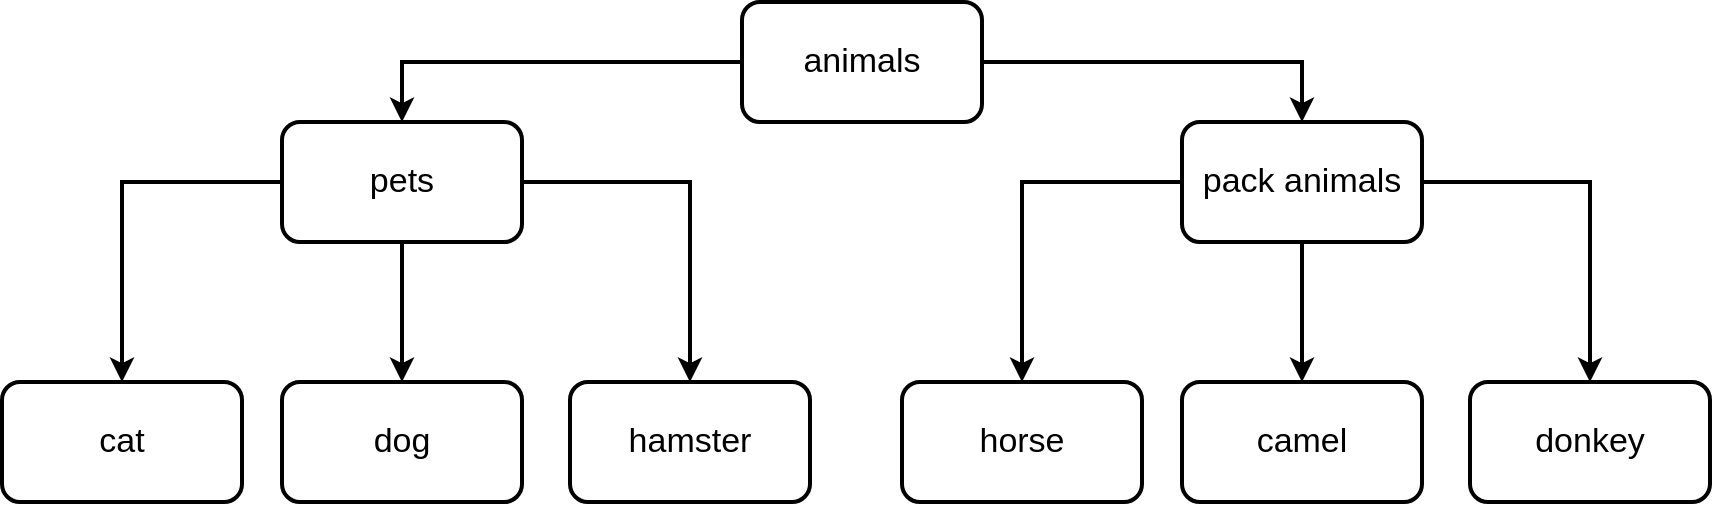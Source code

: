 <mxfile version="24.4.0" type="device">
  <diagram name="Страница — 1" id="S1XpcX2NM3s2nTySHdek">
    <mxGraphModel dx="1050" dy="629" grid="1" gridSize="10" guides="1" tooltips="1" connect="1" arrows="1" fold="1" page="1" pageScale="1" pageWidth="827" pageHeight="1169" math="0" shadow="0">
      <root>
        <mxCell id="0" />
        <mxCell id="1" parent="0" />
        <mxCell id="EIaNq5O-a3HQVo8P9T8s-10" style="edgeStyle=orthogonalEdgeStyle;rounded=0;orthogonalLoop=1;jettySize=auto;html=1;entryX=0.5;entryY=0;entryDx=0;entryDy=0;strokeWidth=2;fontSize=17;" edge="1" parent="1" source="EIaNq5O-a3HQVo8P9T8s-1" target="EIaNq5O-a3HQVo8P9T8s-2">
          <mxGeometry relative="1" as="geometry" />
        </mxCell>
        <mxCell id="EIaNq5O-a3HQVo8P9T8s-11" style="edgeStyle=orthogonalEdgeStyle;rounded=0;orthogonalLoop=1;jettySize=auto;html=1;entryX=0.5;entryY=0;entryDx=0;entryDy=0;strokeWidth=2;fontSize=17;" edge="1" parent="1" source="EIaNq5O-a3HQVo8P9T8s-1" target="EIaNq5O-a3HQVo8P9T8s-3">
          <mxGeometry relative="1" as="geometry" />
        </mxCell>
        <mxCell id="EIaNq5O-a3HQVo8P9T8s-1" value="animals" style="rounded=1;whiteSpace=wrap;html=1;strokeWidth=2;fontSize=17;" vertex="1" parent="1">
          <mxGeometry x="380" y="130" width="120" height="60" as="geometry" />
        </mxCell>
        <mxCell id="EIaNq5O-a3HQVo8P9T8s-12" style="edgeStyle=orthogonalEdgeStyle;rounded=0;orthogonalLoop=1;jettySize=auto;html=1;entryX=0.5;entryY=0;entryDx=0;entryDy=0;strokeWidth=2;fontSize=17;" edge="1" parent="1" source="EIaNq5O-a3HQVo8P9T8s-2" target="EIaNq5O-a3HQVo8P9T8s-5">
          <mxGeometry relative="1" as="geometry" />
        </mxCell>
        <mxCell id="EIaNq5O-a3HQVo8P9T8s-13" style="edgeStyle=orthogonalEdgeStyle;rounded=0;orthogonalLoop=1;jettySize=auto;html=1;entryX=0.5;entryY=0;entryDx=0;entryDy=0;strokeWidth=2;fontSize=17;" edge="1" parent="1" source="EIaNq5O-a3HQVo8P9T8s-2" target="EIaNq5O-a3HQVo8P9T8s-4">
          <mxGeometry relative="1" as="geometry" />
        </mxCell>
        <mxCell id="EIaNq5O-a3HQVo8P9T8s-14" style="edgeStyle=orthogonalEdgeStyle;rounded=0;orthogonalLoop=1;jettySize=auto;html=1;entryX=0.5;entryY=0;entryDx=0;entryDy=0;strokeWidth=2;fontSize=17;" edge="1" parent="1" source="EIaNq5O-a3HQVo8P9T8s-2" target="EIaNq5O-a3HQVo8P9T8s-6">
          <mxGeometry relative="1" as="geometry" />
        </mxCell>
        <mxCell id="EIaNq5O-a3HQVo8P9T8s-2" value="pets" style="rounded=1;whiteSpace=wrap;html=1;strokeWidth=2;fontSize=17;" vertex="1" parent="1">
          <mxGeometry x="150" y="190" width="120" height="60" as="geometry" />
        </mxCell>
        <mxCell id="EIaNq5O-a3HQVo8P9T8s-15" style="edgeStyle=orthogonalEdgeStyle;rounded=0;orthogonalLoop=1;jettySize=auto;html=1;entryX=0.5;entryY=0;entryDx=0;entryDy=0;strokeWidth=2;fontSize=17;" edge="1" parent="1" source="EIaNq5O-a3HQVo8P9T8s-3" target="EIaNq5O-a3HQVo8P9T8s-8">
          <mxGeometry relative="1" as="geometry" />
        </mxCell>
        <mxCell id="EIaNq5O-a3HQVo8P9T8s-16" style="edgeStyle=orthogonalEdgeStyle;rounded=0;orthogonalLoop=1;jettySize=auto;html=1;entryX=0.5;entryY=0;entryDx=0;entryDy=0;strokeWidth=2;fontSize=17;" edge="1" parent="1" source="EIaNq5O-a3HQVo8P9T8s-3" target="EIaNq5O-a3HQVo8P9T8s-7">
          <mxGeometry relative="1" as="geometry" />
        </mxCell>
        <mxCell id="EIaNq5O-a3HQVo8P9T8s-17" style="edgeStyle=orthogonalEdgeStyle;rounded=0;orthogonalLoop=1;jettySize=auto;html=1;entryX=0.5;entryY=0;entryDx=0;entryDy=0;strokeWidth=2;fontSize=17;" edge="1" parent="1" source="EIaNq5O-a3HQVo8P9T8s-3" target="EIaNq5O-a3HQVo8P9T8s-9">
          <mxGeometry relative="1" as="geometry" />
        </mxCell>
        <mxCell id="EIaNq5O-a3HQVo8P9T8s-3" value="pack animals" style="rounded=1;whiteSpace=wrap;html=1;strokeWidth=2;fontSize=17;" vertex="1" parent="1">
          <mxGeometry x="600" y="190" width="120" height="60" as="geometry" />
        </mxCell>
        <mxCell id="EIaNq5O-a3HQVo8P9T8s-4" value="cat" style="rounded=1;whiteSpace=wrap;html=1;strokeWidth=2;fontSize=17;" vertex="1" parent="1">
          <mxGeometry x="10" y="320" width="120" height="60" as="geometry" />
        </mxCell>
        <mxCell id="EIaNq5O-a3HQVo8P9T8s-5" value="dog" style="rounded=1;whiteSpace=wrap;html=1;strokeWidth=2;fontSize=17;" vertex="1" parent="1">
          <mxGeometry x="150" y="320" width="120" height="60" as="geometry" />
        </mxCell>
        <mxCell id="EIaNq5O-a3HQVo8P9T8s-6" value="hamster" style="rounded=1;whiteSpace=wrap;html=1;strokeWidth=2;fontSize=17;" vertex="1" parent="1">
          <mxGeometry x="294" y="320" width="120" height="60" as="geometry" />
        </mxCell>
        <mxCell id="EIaNq5O-a3HQVo8P9T8s-7" value="horse" style="rounded=1;whiteSpace=wrap;html=1;strokeWidth=2;fontSize=17;" vertex="1" parent="1">
          <mxGeometry x="460" y="320" width="120" height="60" as="geometry" />
        </mxCell>
        <mxCell id="EIaNq5O-a3HQVo8P9T8s-8" value="camel" style="rounded=1;whiteSpace=wrap;html=1;strokeWidth=2;fontSize=17;" vertex="1" parent="1">
          <mxGeometry x="600" y="320" width="120" height="60" as="geometry" />
        </mxCell>
        <mxCell id="EIaNq5O-a3HQVo8P9T8s-9" value="donkey" style="rounded=1;whiteSpace=wrap;html=1;strokeWidth=2;fontSize=17;" vertex="1" parent="1">
          <mxGeometry x="744" y="320" width="120" height="60" as="geometry" />
        </mxCell>
      </root>
    </mxGraphModel>
  </diagram>
</mxfile>
